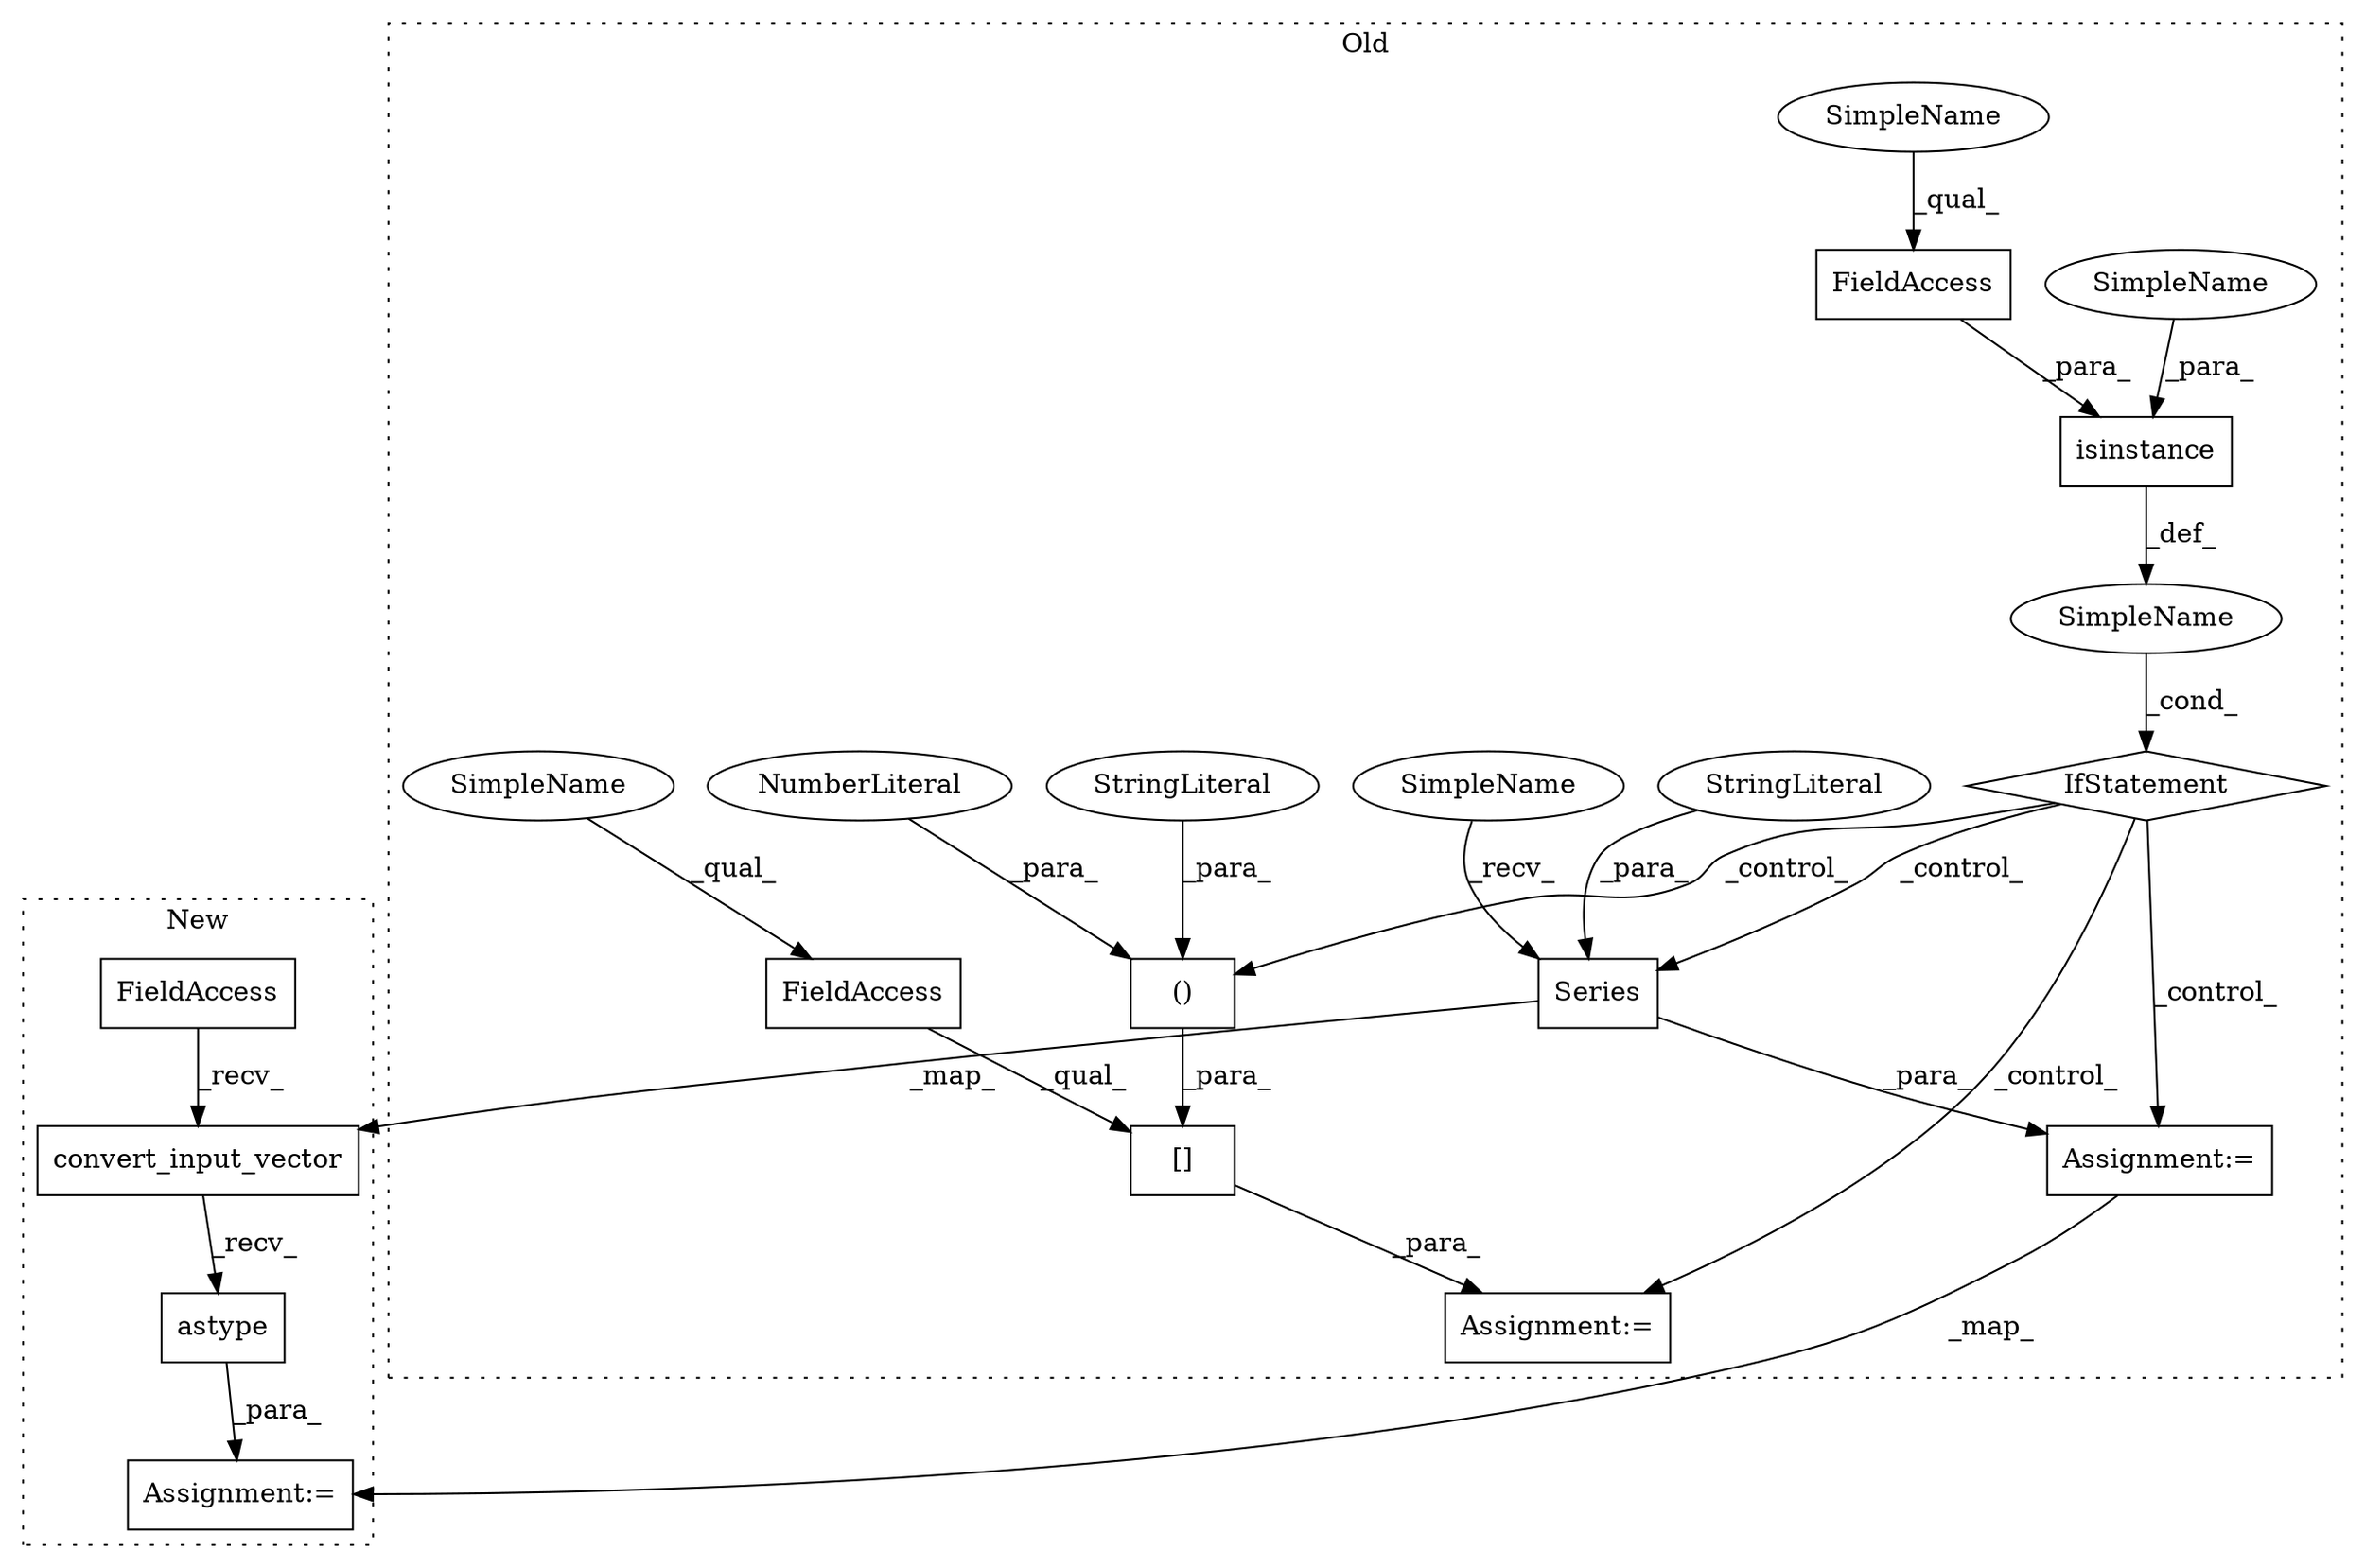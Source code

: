 digraph G {
subgraph cluster0 {
1 [label="isinstance" a="32" s="3636,3665" l="11,1" shape="box"];
3 [label="FieldAccess" a="22" s="3649" l="16" shape="box"];
4 [label="IfStatement" a="25" s="3632,3666" l="4,2" shape="diamond"];
5 [label="Assignment:=" a="7" s="3679" l="1" shape="box"];
6 [label="SimpleName" a="42" s="" l="" shape="ellipse"];
8 [label="Assignment:=" a="7" s="3755" l="1" shape="box"];
9 [label="()" a="106" s="3696" l="30" shape="box"];
10 [label="NumberLiteral" a="34" s="3696" l="1" shape="ellipse"];
11 [label="FieldAccess" a="22" s="3680" l="6" shape="box"];
13 [label="Series" a="32" s="3763,3788" l="7,1" shape="box"];
15 [label="StringLiteral" a="45" s="3772" l="8" shape="ellipse"];
16 [label="StringLiteral" a="45" s="3710" l="16" shape="ellipse"];
17 [label="[]" a="2" s="3680,3726" l="16,2" shape="box"];
18 [label="SimpleName" a="42" s="3647" l="1" shape="ellipse"];
19 [label="SimpleName" a="42" s="3680" l="1" shape="ellipse"];
20 [label="SimpleName" a="42" s="3756" l="6" shape="ellipse"];
21 [label="SimpleName" a="42" s="3649" l="6" shape="ellipse"];
label = "Old";
style="dotted";
}
subgraph cluster1 {
2 [label="astype" a="32" s="3606,3618" l="7,1" shape="box"];
7 [label="Assignment:=" a="7" s="3549" l="1" shape="box"];
12 [label="convert_input_vector" a="32" s="3574,3604" l="21,1" shape="box"];
14 [label="FieldAccess" a="22" s="3550" l="17" shape="box"];
label = "New";
style="dotted";
}
1 -> 6 [label="_def_"];
2 -> 7 [label="_para_"];
3 -> 1 [label="_para_"];
4 -> 5 [label="_control_"];
4 -> 9 [label="_control_"];
4 -> 8 [label="_control_"];
4 -> 13 [label="_control_"];
6 -> 4 [label="_cond_"];
8 -> 7 [label="_map_"];
9 -> 17 [label="_para_"];
10 -> 9 [label="_para_"];
11 -> 17 [label="_qual_"];
12 -> 2 [label="_recv_"];
13 -> 8 [label="_para_"];
13 -> 12 [label="_map_"];
14 -> 12 [label="_recv_"];
15 -> 13 [label="_para_"];
16 -> 9 [label="_para_"];
17 -> 5 [label="_para_"];
18 -> 1 [label="_para_"];
19 -> 11 [label="_qual_"];
20 -> 13 [label="_recv_"];
21 -> 3 [label="_qual_"];
}